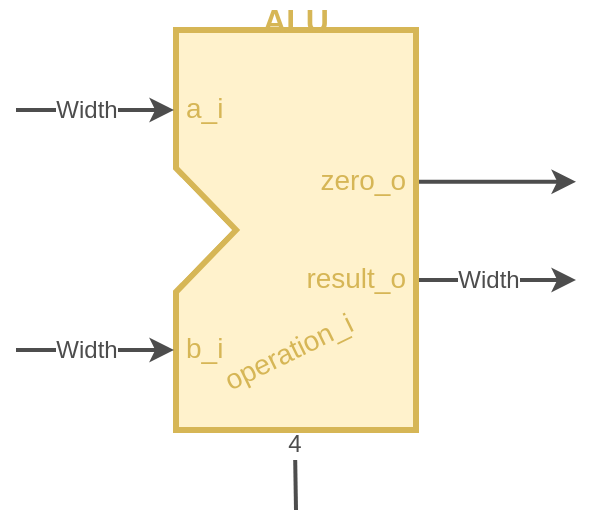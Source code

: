 <mxfile scale="10" border="10">
    <diagram name="ALU" id="aFOPh2S8-dFOvkW9cpVA">
        <mxGraphModel dx="303" dy="130" grid="1" gridSize="10" guides="1" tooltips="1" connect="1" arrows="1" fold="1" page="1" pageScale="1" pageWidth="850" pageHeight="1100" background="#ffffff" math="1" shadow="0">
            <root>
                <mxCell id="i1fEUXFvdmfIEncg15va-0"/>
                <mxCell id="i1fEUXFvdmfIEncg15va-1" parent="i1fEUXFvdmfIEncg15va-0"/>
                <mxCell id="Tr6_dpRccSTPBwvGkMaP-0" value="" style="endArrow=classic;html=1;entryX=0;entryY=0;entryDx=0;entryDy=140;entryPerimeter=0;strokeWidth=2;strokeColor=#4D4D4D;fontFamily=Helvetica;fontSize=10;" edge="1" parent="i1fEUXFvdmfIEncg15va-1">
                    <mxGeometry width="50" height="50" relative="1" as="geometry">
                        <mxPoint x="441" y="485" as="sourcePoint"/>
                        <mxPoint x="520.0" y="485" as="targetPoint"/>
                    </mxGeometry>
                </mxCell>
                <mxCell id="Tr6_dpRccSTPBwvGkMaP-1" value="Width" style="edgeLabel;html=1;align=center;verticalAlign=middle;resizable=0;points=[];fontSize=12;fontFamily=Helvetica;fontColor=#4D4D4D;" vertex="1" connectable="0" parent="Tr6_dpRccSTPBwvGkMaP-0">
                    <mxGeometry x="0.207" y="1" relative="1" as="geometry">
                        <mxPoint x="-13" y="1" as="offset"/>
                    </mxGeometry>
                </mxCell>
                <mxCell id="z_VoJfxBeO3gIQcQndAj-2" value="" style="endArrow=classic;html=1;fontSize=12;entryX=0;entryY=0.5;entryDx=0;entryDy=0;strokeWidth=2;fontFamily=Helvetica;strokeColor=#4D4D4D;" edge="1" parent="i1fEUXFvdmfIEncg15va-1">
                    <mxGeometry width="50" height="50" relative="1" as="geometry">
                        <mxPoint x="440" y="435.84" as="sourcePoint"/>
                        <mxPoint x="520" y="435.84" as="targetPoint"/>
                    </mxGeometry>
                </mxCell>
                <mxCell id="z_VoJfxBeO3gIQcQndAj-5" value="" style="endArrow=classic;html=1;fontSize=12;strokeWidth=2;fontFamily=Helvetica;strokeColor=#4D4D4D;entryX=0.491;entryY=0.861;entryDx=0;entryDy=0;entryPerimeter=0;" edge="1" parent="i1fEUXFvdmfIEncg15va-1" target="PkVsTJOLeQopwFie7Csi-0">
                    <mxGeometry width="50" height="50" relative="1" as="geometry">
                        <mxPoint x="380" y="600" as="sourcePoint"/>
                        <mxPoint x="460" y="560" as="targetPoint"/>
                    </mxGeometry>
                </mxCell>
                <mxCell id="Tr6_dpRccSTPBwvGkMaP-5" value="&lt;font style=&quot;font-size: 12px;&quot;&gt;4&lt;/font&gt;" style="edgeLabel;html=1;align=center;verticalAlign=middle;resizable=0;points=[];fontSize=12;fontFamily=Helvetica;fontColor=#4D4D4D;" vertex="1" connectable="0" parent="z_VoJfxBeO3gIQcQndAj-5">
                    <mxGeometry x="-0.102" y="1" relative="1" as="geometry">
                        <mxPoint y="-3" as="offset"/>
                    </mxGeometry>
                </mxCell>
                <mxCell id="PkVsTJOLeQopwFie7Csi-0" value="" style="externalPins=0;recursiveResize=0;shadow=0;dashed=0;align=center;html=1;strokeWidth=3;shape=mxgraph.rtl.abstract.entity;container=1;collapsible=0;kind=mux;drawPins=0;left=4;right=1;bottom=0;top=0;labelBackgroundColor=none;strokeColor=#d6b656;fontSize=12;fillColor=#fff2cc;" vertex="1" parent="i1fEUXFvdmfIEncg15va-1">
                    <mxGeometry x="320" y="360" width="120" height="200" as="geometry"/>
                </mxCell>
                <mxCell id="PkVsTJOLeQopwFie7Csi-3" value="zero_o" style="text;html=1;strokeColor=none;fillColor=none;align=right;verticalAlign=middle;whiteSpace=wrap;rounded=0;fontSize=14;fontColor=#D6B656;" vertex="1" parent="PkVsTJOLeQopwFie7Csi-0">
                    <mxGeometry x="57" y="65" width="60" height="20" as="geometry"/>
                </mxCell>
                <mxCell id="PkVsTJOLeQopwFie7Csi-4" value="b_i" style="text;html=1;strokeColor=none;fillColor=none;align=left;verticalAlign=middle;whiteSpace=wrap;rounded=0;fontSize=14;fontColor=#D6B656;" vertex="1" parent="PkVsTJOLeQopwFie7Csi-0">
                    <mxGeometry x="3" y="144" width="20" height="30" as="geometry"/>
                </mxCell>
                <mxCell id="PkVsTJOLeQopwFie7Csi-5" value="a_i" style="text;html=1;strokeColor=none;fillColor=none;align=left;verticalAlign=middle;whiteSpace=wrap;rounded=0;fontSize=14;fontColor=#D6B656;" vertex="1" parent="PkVsTJOLeQopwFie7Csi-0">
                    <mxGeometry x="3" y="24" width="20" height="30" as="geometry"/>
                </mxCell>
                <mxCell id="z_VoJfxBeO3gIQcQndAj-4" value="result_o" style="text;html=1;strokeColor=none;fillColor=none;align=right;verticalAlign=middle;whiteSpace=wrap;rounded=0;fontSize=14;fontColor=#D6B656;" vertex="1" parent="PkVsTJOLeQopwFie7Csi-0">
                    <mxGeometry x="57" y="114" width="60" height="20" as="geometry"/>
                </mxCell>
                <mxCell id="z_VoJfxBeO3gIQcQndAj-6" value="operation_i" style="text;html=1;strokeColor=none;fillColor=none;align=left;verticalAlign=middle;whiteSpace=wrap;rounded=0;fontSize=14;fontColor=#D6B656;rotation=334;" vertex="1" parent="PkVsTJOLeQopwFie7Csi-0">
                    <mxGeometry x="22" y="157" width="20" height="30" as="geometry"/>
                </mxCell>
                <mxCell id="z_VoJfxBeO3gIQcQndAj-9" value="" style="group" vertex="1" connectable="0" parent="PkVsTJOLeQopwFie7Csi-0">
                    <mxGeometry x="-6" y="65" width="36" height="70" as="geometry"/>
                </mxCell>
                <mxCell id="PkVsTJOLeQopwFie7Csi-1" value="" style="triangle;whiteSpace=wrap;html=1;labelBackgroundColor=none;strokeWidth=3;fontSize=12;fillColor=default;strokeColor=#d6b656;" vertex="1" parent="z_VoJfxBeO3gIQcQndAj-9">
                    <mxGeometry x="6.909" y="5" width="29.091" height="60" as="geometry"/>
                </mxCell>
                <mxCell id="PkVsTJOLeQopwFie7Csi-2" value="" style="triangle;whiteSpace=wrap;html=1;labelBackgroundColor=none;strokeColor=none;strokeWidth=3;fontSize=12;fillColor=default;" vertex="1" parent="z_VoJfxBeO3gIQcQndAj-9">
                    <mxGeometry width="33.94" height="70" as="geometry"/>
                </mxCell>
                <mxCell id="z_VoJfxBeO3gIQcQndAj-10" value="" style="endArrow=classic;html=1;entryX=0;entryY=0;entryDx=0;entryDy=140;entryPerimeter=0;strokeWidth=2;strokeColor=#4D4D4D;fontFamily=Helvetica;fontSize=10;" edge="1" parent="i1fEUXFvdmfIEncg15va-1">
                    <mxGeometry width="50" height="50" relative="1" as="geometry">
                        <mxPoint x="240" y="400" as="sourcePoint"/>
                        <mxPoint x="319" y="400" as="targetPoint"/>
                    </mxGeometry>
                </mxCell>
                <mxCell id="z_VoJfxBeO3gIQcQndAj-11" value="Width" style="edgeLabel;html=1;align=center;verticalAlign=middle;resizable=0;points=[];fontSize=12;fontFamily=Helvetica;fontColor=#4D4D4D;" vertex="1" connectable="0" parent="z_VoJfxBeO3gIQcQndAj-10">
                    <mxGeometry x="0.207" y="1" relative="1" as="geometry">
                        <mxPoint x="-13" y="1" as="offset"/>
                    </mxGeometry>
                </mxCell>
                <mxCell id="z_VoJfxBeO3gIQcQndAj-12" value="" style="endArrow=classic;html=1;entryX=0;entryY=0;entryDx=0;entryDy=140;entryPerimeter=0;strokeWidth=2;strokeColor=#4D4D4D;fontFamily=Helvetica;fontSize=10;" edge="1" parent="i1fEUXFvdmfIEncg15va-1">
                    <mxGeometry width="50" height="50" relative="1" as="geometry">
                        <mxPoint x="240" y="520" as="sourcePoint"/>
                        <mxPoint x="319" y="520" as="targetPoint"/>
                    </mxGeometry>
                </mxCell>
                <mxCell id="z_VoJfxBeO3gIQcQndAj-13" value="Width" style="edgeLabel;html=1;align=center;verticalAlign=middle;resizable=0;points=[];fontSize=12;fontFamily=Helvetica;fontColor=#4D4D4D;" vertex="1" connectable="0" parent="z_VoJfxBeO3gIQcQndAj-12">
                    <mxGeometry x="0.207" y="1" relative="1" as="geometry">
                        <mxPoint x="-13" y="1" as="offset"/>
                    </mxGeometry>
                </mxCell>
                <mxCell id="Tr6_dpRccSTPBwvGkMaP-2" value="&lt;font&gt;ALU&lt;/font&gt;" style="text;html=1;strokeColor=none;fillColor=none;align=center;verticalAlign=middle;whiteSpace=wrap;rounded=0;fontStyle=1;fontSize=16;fontColor=#D6B656;fontFamily=Helvetica;" vertex="1" parent="i1fEUXFvdmfIEncg15va-1">
                    <mxGeometry x="350" y="350" width="60" height="10" as="geometry"/>
                </mxCell>
            </root>
        </mxGraphModel>
    </diagram>
    <diagram name="Datapath" id="ZPopBVOzQqgfZFZFJCgo">
        <mxGraphModel dx="1350" dy="837" grid="1" gridSize="10" guides="1" tooltips="1" connect="1" arrows="1" fold="1" page="1" pageScale="1" pageWidth="850" pageHeight="1100" background="#ffffff" math="0" shadow="0">
            <root>
                <mxCell id="6tjD7OycLXDcRpEDW1J1-0"/>
                <mxCell id="6tjD7OycLXDcRpEDW1J1-1" parent="6tjD7OycLXDcRpEDW1J1-0"/>
                <mxCell id="k3nXzz9tMMY7GaFXd-JJ-0" value="" style="group;rounded=0;" parent="6tjD7OycLXDcRpEDW1J1-1" vertex="1" connectable="0">
                    <mxGeometry x="450" y="760" width="360" height="300" as="geometry"/>
                </mxCell>
                <mxCell id="k3nXzz9tMMY7GaFXd-JJ-1" value="" style="externalPins=0;recursiveResize=0;shadow=0;dashed=0;align=center;html=1;strokeWidth=3;shape=mxgraph.rtl.abstract.entity;container=1;collapsible=0;kind=sequential;drawPins=0;left=3;right=2;bottom=0;top=0;labelBackgroundColor=none;fillColor=#dae8fc;strokeColor=#6c8ebf;gradientColor=none;" parent="k3nXzz9tMMY7GaFXd-JJ-0" vertex="1">
                    <mxGeometry x="70" y="20" width="200" height="280" as="geometry"/>
                </mxCell>
                <mxCell id="k3nXzz9tMMY7GaFXd-JJ-2" value="instr_addr_i" style="text;html=1;strokeColor=none;fillColor=none;align=left;verticalAlign=middle;whiteSpace=wrap;rounded=0;fontSize=14;fontColor=#6C8EBF;" parent="k3nXzz9tMMY7GaFXd-JJ-1" vertex="1">
                    <mxGeometry x="2" y="15" width="60" height="30" as="geometry"/>
                </mxCell>
                <mxCell id="k3nXzz9tMMY7GaFXd-JJ-3" value="instr_rdata_o" style="text;html=1;strokeColor=none;fillColor=none;align=right;verticalAlign=middle;whiteSpace=wrap;rounded=0;fontSize=14;fontColor=#6C8EBF;" parent="k3nXzz9tMMY7GaFXd-JJ-1" vertex="1">
                    <mxGeometry x="137" y="125" width="60" height="30" as="geometry"/>
                </mxCell>
                <mxCell id="k3nXzz9tMMY7GaFXd-JJ-6" value="" style="endArrow=classic;html=1;entryX=0;entryY=0;entryDx=0;entryDy=140;entryPerimeter=0;strokeWidth=2;exitX=1.008;exitY=0.5;exitDx=0;exitDy=0;exitPerimeter=0;strokeColor=#4D4D4D;" parent="k3nXzz9tMMY7GaFXd-JJ-0" source="k3nXzz9tMMY7GaFXd-JJ-1" edge="1">
                    <mxGeometry width="50" height="50" relative="1" as="geometry">
                        <mxPoint x="280" y="160" as="sourcePoint"/>
                        <mxPoint x="360" y="159.66" as="targetPoint"/>
                    </mxGeometry>
                </mxCell>
                <mxCell id="k3nXzz9tMMY7GaFXd-JJ-7" value="Width" style="edgeLabel;html=1;align=center;verticalAlign=middle;resizable=0;points=[];fontSize=12;fontColor=#4D4D4D;" parent="k3nXzz9tMMY7GaFXd-JJ-6" vertex="1" connectable="0">
                    <mxGeometry x="0.207" y="1" relative="1" as="geometry">
                        <mxPoint x="-13" y="1" as="offset"/>
                    </mxGeometry>
                </mxCell>
                <mxCell id="k3nXzz9tMMY7GaFXd-JJ-8" value="InstructionMemory" style="text;html=1;strokeColor=none;fillColor=none;align=center;verticalAlign=middle;whiteSpace=wrap;rounded=0;fontStyle=1;fontSize=16;fontColor=#6C8EBF;" parent="k3nXzz9tMMY7GaFXd-JJ-0" vertex="1">
                    <mxGeometry x="140" width="60" height="10" as="geometry"/>
                </mxCell>
                <mxCell id="JfcWHiEOGZJSY2fJ6gQu-0" value="" style="group" parent="6tjD7OycLXDcRpEDW1J1-1" vertex="1" connectable="0">
                    <mxGeometry x="290" y="760" width="180" height="180" as="geometry"/>
                </mxCell>
                <mxCell id="JfcWHiEOGZJSY2fJ6gQu-1" value="" style="rounded=0;whiteSpace=wrap;html=1;labelBackgroundColor=none;strokeColor=#b85450;strokeWidth=3;fontSize=12;fillColor=#f8cecc;" parent="JfcWHiEOGZJSY2fJ6gQu-0" vertex="1">
                    <mxGeometry x="51.429" y="16.364" width="77.143" height="163.636" as="geometry"/>
                </mxCell>
                <mxCell id="JfcWHiEOGZJSY2fJ6gQu-2" value="" style="triangle;whiteSpace=wrap;html=1;labelBackgroundColor=none;strokeColor=#b85450;strokeWidth=3;fontSize=12;fillColor=#f8cecc;rotation=0;" parent="JfcWHiEOGZJSY2fJ6gQu-0" vertex="1">
                    <mxGeometry x="51.429" y="139.091" width="12.857" height="32.727" as="geometry"/>
                </mxCell>
                <mxCell id="JfcWHiEOGZJSY2fJ6gQu-3" value="" style="endArrow=classic;html=1;fontSize=12;entryX=0;entryY=0.5;entryDx=0;entryDy=0;strokeWidth=2;strokeColor=#4D4D4D;" parent="JfcWHiEOGZJSY2fJ6gQu-0" target="JfcWHiEOGZJSY2fJ6gQu-2" edge="1">
                    <mxGeometry width="50" height="50" relative="1" as="geometry">
                        <mxPoint y="155.455" as="sourcePoint"/>
                        <mxPoint x="45" y="155.455" as="targetPoint"/>
                    </mxGeometry>
                </mxCell>
                <mxCell id="JfcWHiEOGZJSY2fJ6gQu-4" value="PC" style="text;html=1;strokeColor=none;fillColor=none;align=center;verticalAlign=middle;whiteSpace=wrap;rounded=0;fontStyle=1;fontSize=16;fontColor=#B85450;" parent="JfcWHiEOGZJSY2fJ6gQu-0" vertex="1">
                    <mxGeometry x="70.714" width="38.571" height="8.182" as="geometry"/>
                </mxCell>
                <mxCell id="JfcWHiEOGZJSY2fJ6gQu-5" value="clk_i" style="text;html=1;strokeColor=none;fillColor=none;align=left;verticalAlign=middle;whiteSpace=wrap;rounded=0;fontSize=14;fontColor=#B85450;" parent="JfcWHiEOGZJSY2fJ6gQu-0" vertex="1">
                    <mxGeometry x="67.5" y="143.182" width="38.571" height="24.545" as="geometry"/>
                </mxCell>
                <mxCell id="JfcWHiEOGZJSY2fJ6gQu-10" value="pc_o" style="text;html=1;strokeColor=none;fillColor=none;align=right;verticalAlign=middle;whiteSpace=wrap;rounded=0;fontSize=14;fontColor=#B85450;" parent="JfcWHiEOGZJSY2fJ6gQu-0" vertex="1">
                    <mxGeometry x="88.071" y="36" width="38.571" height="24.545" as="geometry"/>
                </mxCell>
                <mxCell id="JfcWHiEOGZJSY2fJ6gQu-11" value="pc_i" style="text;html=1;strokeColor=none;fillColor=none;align=left;verticalAlign=middle;whiteSpace=wrap;rounded=0;fontSize=14;fontColor=#B85450;" parent="JfcWHiEOGZJSY2fJ6gQu-0" vertex="1">
                    <mxGeometry x="54" y="36" width="38.571" height="24.545" as="geometry"/>
                </mxCell>
                <mxCell id="2nQJoyNa_5lHtcPEUpa--0" value="" style="group" parent="6tjD7OycLXDcRpEDW1J1-1" vertex="1" connectable="0">
                    <mxGeometry x="680" y="580" width="240" height="140" as="geometry"/>
                </mxCell>
                <mxCell id="6tjD7OycLXDcRpEDW1J1-2" value="" style="endArrow=classic;html=1;entryX=0;entryY=0;entryDx=0;entryDy=140;entryPerimeter=0;strokeWidth=2;edgeStyle=orthogonalEdgeStyle;exitX=0.699;exitY=1.471;exitDx=0;exitDy=0;exitPerimeter=0;strokeColor=#4D4D4D;" parent="2nQJoyNa_5lHtcPEUpa--0" source="k3nXzz9tMMY7GaFXd-JJ-4" edge="1">
                    <mxGeometry width="50" height="50" relative="1" as="geometry">
                        <mxPoint x="-190" y="40" as="sourcePoint"/>
                        <mxPoint x="80" y="40" as="targetPoint"/>
                        <Array as="points">
                            <mxPoint x="-191" y="40"/>
                        </Array>
                    </mxGeometry>
                </mxCell>
                <mxCell id="6tjD7OycLXDcRpEDW1J1-4" value="" style="endArrow=classic;html=1;entryX=0;entryY=0;entryDx=0;entryDy=140;entryPerimeter=0;strokeWidth=2;strokeColor=#4D4D4D;" parent="2nQJoyNa_5lHtcPEUpa--0" edge="1">
                    <mxGeometry width="50" height="50" relative="1" as="geometry">
                        <mxPoint y="120" as="sourcePoint"/>
                        <mxPoint x="80" y="120" as="targetPoint"/>
                    </mxGeometry>
                </mxCell>
                <mxCell id="6tjD7OycLXDcRpEDW1J1-5" value="Width" style="edgeLabel;html=1;align=center;verticalAlign=middle;resizable=0;points=[];fontSize=12;fontColor=#4D4D4D;" parent="6tjD7OycLXDcRpEDW1J1-4" vertex="1" connectable="0">
                    <mxGeometry x="0.207" y="1" relative="1" as="geometry">
                        <mxPoint x="-13" y="1" as="offset"/>
                    </mxGeometry>
                </mxCell>
                <mxCell id="6tjD7OycLXDcRpEDW1J1-6" value="" style="endArrow=classic;html=1;strokeWidth=2;edgeStyle=orthogonalEdgeStyle;strokeColor=#4D4D4D;" parent="2nQJoyNa_5lHtcPEUpa--0" edge="1">
                    <mxGeometry width="50" height="50" relative="1" as="geometry">
                        <mxPoint x="160" y="79.76" as="sourcePoint"/>
                        <mxPoint x="-340" y="230" as="targetPoint"/>
                        <Array as="points">
                            <mxPoint x="220" y="80"/>
                            <mxPoint x="220" y="-40"/>
                            <mxPoint x="-380" y="-40"/>
                            <mxPoint x="-380" y="230"/>
                        </Array>
                    </mxGeometry>
                </mxCell>
                <mxCell id="6tjD7OycLXDcRpEDW1J1-7" value="Width" style="edgeLabel;html=1;align=center;verticalAlign=middle;resizable=0;points=[];fontSize=12;fontColor=#4D4D4D;" parent="6tjD7OycLXDcRpEDW1J1-6" vertex="1" connectable="0">
                    <mxGeometry x="0.207" y="1" relative="1" as="geometry">
                        <mxPoint x="443" y="119" as="offset"/>
                    </mxGeometry>
                </mxCell>
                <mxCell id="6tjD7OycLXDcRpEDW1J1-8" value="Adder" style="text;html=1;strokeColor=none;fillColor=none;align=center;verticalAlign=middle;whiteSpace=wrap;rounded=0;fontStyle=1;fontSize=16;fontColor=#D6B656;" parent="2nQJoyNa_5lHtcPEUpa--0" vertex="1">
                    <mxGeometry x="90" width="60" height="10" as="geometry"/>
                </mxCell>
                <mxCell id="6tjD7OycLXDcRpEDW1J1-9" value="" style="externalPins=0;recursiveResize=0;shadow=0;dashed=0;align=center;html=1;strokeWidth=3;shape=mxgraph.rtl.abstract.entity;container=1;collapsible=0;kind=mux;drawPins=0;left=4;right=1;bottom=0;top=0;labelBackgroundColor=none;strokeColor=#d6b656;fontSize=12;fillColor=#fff2cc;" parent="2nQJoyNa_5lHtcPEUpa--0" vertex="1">
                    <mxGeometry x="80" y="20" width="80" height="120" as="geometry"/>
                </mxCell>
                <mxCell id="6tjD7OycLXDcRpEDW1J1-10" value="" style="triangle;whiteSpace=wrap;html=1;labelBackgroundColor=none;strokeWidth=3;fontSize=12;fillColor=default;strokeColor=#d6b656;" parent="6tjD7OycLXDcRpEDW1J1-9" vertex="1">
                    <mxGeometry y="40" width="20" height="40" as="geometry"/>
                </mxCell>
                <mxCell id="6tjD7OycLXDcRpEDW1J1-11" value="" style="triangle;whiteSpace=wrap;html=1;labelBackgroundColor=none;strokeColor=none;strokeWidth=3;fontSize=12;fillColor=default;" parent="6tjD7OycLXDcRpEDW1J1-9" vertex="1">
                    <mxGeometry x="-2" y="40" width="20" height="40" as="geometry"/>
                </mxCell>
                <mxCell id="6tjD7OycLXDcRpEDW1J1-12" value="sum_o" style="text;html=1;strokeColor=none;fillColor=none;align=right;verticalAlign=middle;whiteSpace=wrap;rounded=0;fontSize=14;fontColor=#D6B656;" parent="6tjD7OycLXDcRpEDW1J1-9" vertex="1">
                    <mxGeometry x="17" y="50" width="60" height="20" as="geometry"/>
                </mxCell>
                <mxCell id="6tjD7OycLXDcRpEDW1J1-13" value="b_i" style="text;html=1;strokeColor=none;fillColor=none;align=left;verticalAlign=middle;whiteSpace=wrap;rounded=0;fontSize=14;fontColor=#D6B656;" parent="6tjD7OycLXDcRpEDW1J1-9" vertex="1">
                    <mxGeometry x="3" y="80" width="20" height="30" as="geometry"/>
                </mxCell>
                <mxCell id="6tjD7OycLXDcRpEDW1J1-14" value="a_i" style="text;html=1;strokeColor=none;fillColor=none;align=left;verticalAlign=middle;whiteSpace=wrap;rounded=0;fontSize=14;fontColor=#D6B656;" parent="6tjD7OycLXDcRpEDW1J1-9" vertex="1">
                    <mxGeometry x="3" y="10" width="20" height="30" as="geometry"/>
                </mxCell>
                <mxCell id="k3nXzz9tMMY7GaFXd-JJ-4" value="" style="endArrow=classic;html=1;entryX=-0.009;entryY=0.109;entryDx=0;entryDy=0;entryPerimeter=0;strokeWidth=2;exitX=1.019;exitY=0.206;exitDx=0;exitDy=0;exitPerimeter=0;strokeColor=#4D4D4D;" parent="6tjD7OycLXDcRpEDW1J1-1" source="JfcWHiEOGZJSY2fJ6gQu-1" target="k3nXzz9tMMY7GaFXd-JJ-1" edge="1">
                    <mxGeometry width="50" height="50" relative="1" as="geometry">
                        <mxPoint x="440" y="810" as="sourcePoint"/>
                        <mxPoint x="510" y="890" as="targetPoint"/>
                    </mxGeometry>
                </mxCell>
                <mxCell id="k3nXzz9tMMY7GaFXd-JJ-5" value="Width" style="edgeLabel;html=1;align=center;verticalAlign=middle;resizable=0;points=[];fontSize=12;fontColor=#4D4D4D;" parent="k3nXzz9tMMY7GaFXd-JJ-4" vertex="1" connectable="0">
                    <mxGeometry x="-0.015" y="-1" relative="1" as="geometry">
                        <mxPoint x="-15" y="-1" as="offset"/>
                    </mxGeometry>
                </mxCell>
                <mxCell id="2nQJoyNa_5lHtcPEUpa--7" value="4" style="text;html=1;strokeColor=none;fillColor=none;align=right;verticalAlign=middle;whiteSpace=wrap;rounded=0;fontSize=16;fontColor=#4D4D4D;" parent="6tjD7OycLXDcRpEDW1J1-1" vertex="1">
                    <mxGeometry x="660" y="684" width="18" height="30" as="geometry"/>
                </mxCell>
            </root>
        </mxGraphModel>
    </diagram>
    <diagram name="Adder" id="mXUrs5_d4-SH3Jr1jeYx">
        <mxGraphModel dx="648" dy="402" grid="1" gridSize="10" guides="1" tooltips="1" connect="1" arrows="1" fold="1" page="1" pageScale="1" pageWidth="850" pageHeight="1100" background="#ffffff" math="0" shadow="0">
            <root>
                <mxCell id="3oKiksYJIIQb905EeJNC-0"/>
                <mxCell id="3oKiksYJIIQb905EeJNC-1" parent="3oKiksYJIIQb905EeJNC-0"/>
                <mxCell id="aibDm-8IkvJl_noyOkis-0" value="" style="group" parent="3oKiksYJIIQb905EeJNC-1" vertex="1" connectable="0">
                    <mxGeometry x="281" y="570" width="240" height="140" as="geometry"/>
                </mxCell>
                <mxCell id="udHQVjsyy-nn9Fd3aWMG-5" value="" style="endArrow=classic;html=1;entryX=0;entryY=0;entryDx=0;entryDy=140;entryPerimeter=0;strokeWidth=2;fontColor=#4D4D4D;strokeColor=#4D4D4D;" parent="aibDm-8IkvJl_noyOkis-0" edge="1">
                    <mxGeometry width="50" height="50" relative="1" as="geometry">
                        <mxPoint x="-1" y="40" as="sourcePoint"/>
                        <mxPoint x="79" y="40" as="targetPoint"/>
                    </mxGeometry>
                </mxCell>
                <mxCell id="udHQVjsyy-nn9Fd3aWMG-6" value="Width" style="edgeLabel;html=1;align=center;verticalAlign=middle;resizable=0;points=[];fontSize=12;fontColor=#4D4D4D;" parent="udHQVjsyy-nn9Fd3aWMG-5" vertex="1" connectable="0">
                    <mxGeometry x="0.207" y="1" relative="1" as="geometry">
                        <mxPoint x="-13" y="1" as="offset"/>
                    </mxGeometry>
                </mxCell>
                <mxCell id="SCuiUIL_J7XOT7FzLpMF-0" value="" style="endArrow=classic;html=1;entryX=0;entryY=0;entryDx=0;entryDy=140;entryPerimeter=0;strokeWidth=2;fontColor=#4D4D4D;strokeColor=#4D4D4D;" parent="aibDm-8IkvJl_noyOkis-0" edge="1">
                    <mxGeometry width="50" height="50" relative="1" as="geometry">
                        <mxPoint x="-1" y="120" as="sourcePoint"/>
                        <mxPoint x="79" y="120" as="targetPoint"/>
                    </mxGeometry>
                </mxCell>
                <mxCell id="SCuiUIL_J7XOT7FzLpMF-1" value="Width" style="edgeLabel;html=1;align=center;verticalAlign=middle;resizable=0;points=[];fontSize=12;fontColor=#4D4D4D;" parent="SCuiUIL_J7XOT7FzLpMF-0" vertex="1" connectable="0">
                    <mxGeometry x="0.207" y="1" relative="1" as="geometry">
                        <mxPoint x="-13" y="1" as="offset"/>
                    </mxGeometry>
                </mxCell>
                <mxCell id="SCuiUIL_J7XOT7FzLpMF-2" value="" style="endArrow=classic;html=1;entryX=0;entryY=0;entryDx=0;entryDy=140;entryPerimeter=0;strokeWidth=2;fontColor=#4D4D4D;strokeColor=#4D4D4D;" parent="aibDm-8IkvJl_noyOkis-0" edge="1">
                    <mxGeometry width="50" height="50" relative="1" as="geometry">
                        <mxPoint x="160" y="79.76" as="sourcePoint"/>
                        <mxPoint x="240" y="79.76" as="targetPoint"/>
                    </mxGeometry>
                </mxCell>
                <mxCell id="SCuiUIL_J7XOT7FzLpMF-3" value="Width" style="edgeLabel;html=1;align=center;verticalAlign=middle;resizable=0;points=[];fontSize=12;fontColor=#4D4D4D;" parent="SCuiUIL_J7XOT7FzLpMF-2" vertex="1" connectable="0">
                    <mxGeometry x="0.207" y="1" relative="1" as="geometry">
                        <mxPoint x="-13" y="1" as="offset"/>
                    </mxGeometry>
                </mxCell>
                <mxCell id="SCuiUIL_J7XOT7FzLpMF-4" value="&lt;font color=&quot;#d6b656&quot;&gt;Adder&lt;/font&gt;" style="text;html=1;strokeColor=none;fillColor=none;align=center;verticalAlign=middle;whiteSpace=wrap;rounded=0;fontStyle=1;fontSize=16;fontColor=#000006;" parent="aibDm-8IkvJl_noyOkis-0" vertex="1">
                    <mxGeometry x="90" width="60" height="10" as="geometry"/>
                </mxCell>
                <mxCell id="EBGQu0IbsDXy7hGGN1wm-0" value="" style="externalPins=0;recursiveResize=0;shadow=0;dashed=0;align=center;html=1;strokeWidth=3;shape=mxgraph.rtl.abstract.entity;container=1;collapsible=0;kind=mux;drawPins=0;left=4;right=1;bottom=0;top=0;labelBackgroundColor=none;strokeColor=#d6b656;fontSize=12;fillColor=#fff2cc;" parent="aibDm-8IkvJl_noyOkis-0" vertex="1">
                    <mxGeometry x="80" y="20" width="80" height="120" as="geometry"/>
                </mxCell>
                <mxCell id="EBGQu0IbsDXy7hGGN1wm-1" value="" style="triangle;whiteSpace=wrap;html=1;labelBackgroundColor=none;strokeWidth=3;fontSize=12;fillColor=default;strokeColor=#d6b656;" parent="EBGQu0IbsDXy7hGGN1wm-0" vertex="1">
                    <mxGeometry y="40" width="20" height="40" as="geometry"/>
                </mxCell>
                <mxCell id="EBGQu0IbsDXy7hGGN1wm-3" value="" style="triangle;whiteSpace=wrap;html=1;labelBackgroundColor=none;strokeColor=none;strokeWidth=3;fontSize=12;fillColor=default;" parent="EBGQu0IbsDXy7hGGN1wm-0" vertex="1">
                    <mxGeometry x="-2" y="40" width="20" height="40" as="geometry"/>
                </mxCell>
                <mxCell id="SCuiUIL_J7XOT7FzLpMF-8" value="sum_o" style="text;html=1;strokeColor=none;fillColor=none;align=right;verticalAlign=middle;whiteSpace=wrap;rounded=0;fontSize=14;fontColor=#D6B656;" parent="EBGQu0IbsDXy7hGGN1wm-0" vertex="1">
                    <mxGeometry x="17" y="50" width="60" height="20" as="geometry"/>
                </mxCell>
                <mxCell id="SCuiUIL_J7XOT7FzLpMF-7" value="b_i" style="text;html=1;strokeColor=none;fillColor=none;align=left;verticalAlign=middle;whiteSpace=wrap;rounded=0;fontSize=14;fontColor=#D6B656;" parent="EBGQu0IbsDXy7hGGN1wm-0" vertex="1">
                    <mxGeometry x="3" y="80" width="20" height="30" as="geometry"/>
                </mxCell>
                <mxCell id="SCuiUIL_J7XOT7FzLpMF-5" value="a_i" style="text;html=1;strokeColor=none;fillColor=none;align=left;verticalAlign=middle;whiteSpace=wrap;rounded=0;fontSize=14;fontColor=#D6B656;" parent="EBGQu0IbsDXy7hGGN1wm-0" vertex="1">
                    <mxGeometry x="3" y="10" width="20" height="30" as="geometry"/>
                </mxCell>
            </root>
        </mxGraphModel>
    </diagram>
    <diagram name="RegisterFile" id="PVy_JmmmhvMkoXKuP7yN">
        <mxGraphModel dx="771" dy="478" grid="1" gridSize="10" guides="1" tooltips="1" connect="1" arrows="1" fold="1" page="1" pageScale="1" pageWidth="850" pageHeight="1100" background="#ffffff" math="1" shadow="0">
            <root>
                <mxCell id="m1j4Lf4lPjU2jbC6JmsX-0"/>
                <mxCell id="m1j4Lf4lPjU2jbC6JmsX-1" parent="m1j4Lf4lPjU2jbC6JmsX-0"/>
                <mxCell id="1dqic_jp03RMASQwZRYF-1" value="" style="endArrow=classic;html=1;strokeWidth=2;strokeColor=#4D4D4D;" parent="m1j4Lf4lPjU2jbC6JmsX-1" edge="1">
                    <mxGeometry width="50" height="50" relative="1" as="geometry">
                        <mxPoint x="200" y="360" as="sourcePoint"/>
                        <mxPoint x="319" y="360" as="targetPoint"/>
                    </mxGeometry>
                </mxCell>
                <mxCell id="1dqic_jp03RMASQwZRYF-2" value="$$\log_2{Width}$$" style="edgeLabel;html=1;align=center;verticalAlign=middle;resizable=0;points=[];fontSize=10;fontColor=#4D4D4D;" parent="1dqic_jp03RMASQwZRYF-1" vertex="1" connectable="0">
                    <mxGeometry x="0.207" y="1" relative="1" as="geometry">
                        <mxPoint x="-13" y="1" as="offset"/>
                    </mxGeometry>
                </mxCell>
                <mxCell id="1dqic_jp03RMASQwZRYF-3" value="" style="endArrow=classic;html=1;entryX=0;entryY=0;entryDx=0;entryDy=140;entryPerimeter=0;strokeWidth=2;strokeColor=#4D4D4D;" parent="m1j4Lf4lPjU2jbC6JmsX-1" edge="1">
                    <mxGeometry width="50" height="50" relative="1" as="geometry">
                        <mxPoint x="200" y="400" as="sourcePoint"/>
                        <mxPoint x="319" y="400" as="targetPoint"/>
                        <Array as="points">
                            <mxPoint x="260" y="400"/>
                        </Array>
                    </mxGeometry>
                </mxCell>
                <mxCell id="1dqic_jp03RMASQwZRYF-4" value="$$\log_2{Width}$$" style="edgeLabel;html=1;align=center;verticalAlign=middle;resizable=0;points=[];fontSize=10;fontColor=#4D4D4D;fontFamily=Helvetica;" parent="1dqic_jp03RMASQwZRYF-3" vertex="1" connectable="0">
                    <mxGeometry x="0.207" y="1" relative="1" as="geometry">
                        <mxPoint x="-13" y="1" as="offset"/>
                    </mxGeometry>
                </mxCell>
                <mxCell id="1dqic_jp03RMASQwZRYF-5" value="" style="endArrow=classic;html=1;entryX=0;entryY=0;entryDx=0;entryDy=140;entryPerimeter=0;strokeWidth=2;strokeColor=#4D4D4D;" parent="m1j4Lf4lPjU2jbC6JmsX-1" edge="1">
                    <mxGeometry width="50" height="50" relative="1" as="geometry">
                        <mxPoint x="200" y="560" as="sourcePoint"/>
                        <mxPoint x="319" y="560" as="targetPoint"/>
                    </mxGeometry>
                </mxCell>
                <mxCell id="1dqic_jp03RMASQwZRYF-6" value="$$\log_2{Width}$$" style="edgeLabel;html=1;align=center;verticalAlign=middle;resizable=0;points=[];fontSize=10;fontColor=#4D4D4D;" parent="1dqic_jp03RMASQwZRYF-5" vertex="1" connectable="0">
                    <mxGeometry x="0.207" y="1" relative="1" as="geometry">
                        <mxPoint x="-13" y="1" as="offset"/>
                    </mxGeometry>
                </mxCell>
                <mxCell id="1dqic_jp03RMASQwZRYF-7" value="" style="endArrow=classic;html=1;entryX=0;entryY=0;entryDx=0;entryDy=140;entryPerimeter=0;strokeWidth=2;strokeColor=#4D4D4D;" parent="m1j4Lf4lPjU2jbC6JmsX-1" edge="1">
                    <mxGeometry width="50" height="50" relative="1" as="geometry">
                        <mxPoint x="200" y="520" as="sourcePoint"/>
                        <mxPoint x="319" y="520" as="targetPoint"/>
                    </mxGeometry>
                </mxCell>
                <mxCell id="1dqic_jp03RMASQwZRYF-8" value="$$\log_2{Width}$$" style="edgeLabel;html=1;align=center;verticalAlign=middle;resizable=0;points=[];fontSize=10;fontColor=#4D4D4D;" parent="1dqic_jp03RMASQwZRYF-7" vertex="1" connectable="0">
                    <mxGeometry x="0.207" y="1" relative="1" as="geometry">
                        <mxPoint x="-13" y="1" as="offset"/>
                    </mxGeometry>
                </mxCell>
                <mxCell id="1dqic_jp03RMASQwZRYF-9" value="" style="endArrow=classic;html=1;entryX=0;entryY=0;entryDx=0;entryDy=140;entryPerimeter=0;strokeWidth=2;strokeColor=#4D4D4D;" parent="m1j4Lf4lPjU2jbC6JmsX-1" edge="1">
                    <mxGeometry width="50" height="50" relative="1" as="geometry">
                        <mxPoint x="520" y="400" as="sourcePoint"/>
                        <mxPoint x="600" y="400" as="targetPoint"/>
                    </mxGeometry>
                </mxCell>
                <mxCell id="1dqic_jp03RMASQwZRYF-10" value="Width" style="edgeLabel;html=1;align=center;verticalAlign=middle;resizable=0;points=[];fontSize=12;fontColor=#4D4D4D;" parent="1dqic_jp03RMASQwZRYF-9" vertex="1" connectable="0">
                    <mxGeometry x="0.207" y="1" relative="1" as="geometry">
                        <mxPoint x="-13" y="1" as="offset"/>
                    </mxGeometry>
                </mxCell>
                <mxCell id="1dqic_jp03RMASQwZRYF-11" value="" style="endArrow=classic;html=1;entryX=0;entryY=0;entryDx=0;entryDy=140;entryPerimeter=0;strokeWidth=2;fontColor=#808080;strokeColor=#4D4D4D;" parent="m1j4Lf4lPjU2jbC6JmsX-1" edge="1">
                    <mxGeometry width="50" height="50" relative="1" as="geometry">
                        <mxPoint x="520" y="359.83" as="sourcePoint"/>
                        <mxPoint x="600" y="359.83" as="targetPoint"/>
                    </mxGeometry>
                </mxCell>
                <mxCell id="1dqic_jp03RMASQwZRYF-12" value="Width" style="edgeLabel;html=1;align=center;verticalAlign=middle;resizable=0;points=[];fontSize=12;fontColor=#4D4D4D;" parent="1dqic_jp03RMASQwZRYF-11" vertex="1" connectable="0">
                    <mxGeometry x="0.207" y="1" relative="1" as="geometry">
                        <mxPoint x="-13" y="1" as="offset"/>
                    </mxGeometry>
                </mxCell>
                <mxCell id="1dqic_jp03RMASQwZRYF-13" value="" style="endArrow=classic;html=1;fontSize=12;strokeWidth=2;entryX=0.499;entryY=1.008;entryDx=0;entryDy=0;entryPerimeter=0;strokeColor=#4D4D4D;" parent="m1j4Lf4lPjU2jbC6JmsX-1" target="ik5suGJdGW-Z6F9Z9stm-3" edge="1">
                    <mxGeometry width="50" height="50" relative="1" as="geometry">
                        <mxPoint x="420" y="680" as="sourcePoint"/>
                        <mxPoint x="380" y="530" as="targetPoint"/>
                    </mxGeometry>
                </mxCell>
                <mxCell id="ik5suGJdGW-Z6F9Z9stm-3" value="" style="rounded=0;whiteSpace=wrap;html=1;strokeWidth=3;fillColor=#f8cecc;strokeColor=#b85450;" parent="m1j4Lf4lPjU2jbC6JmsX-1" vertex="1">
                    <mxGeometry x="320" y="320" width="200" height="280" as="geometry"/>
                </mxCell>
                <mxCell id="1dqic_jp03RMASQwZRYF-0" value="RegisterFile" style="text;html=1;strokeColor=none;fillColor=none;align=center;verticalAlign=middle;whiteSpace=wrap;rounded=0;fontStyle=1;fontSize=16;fontColor=#B85450;" parent="m1j4Lf4lPjU2jbC6JmsX-1" vertex="1">
                    <mxGeometry x="390" y="300" width="60" height="10" as="geometry"/>
                </mxCell>
                <mxCell id="1dqic_jp03RMASQwZRYF-14" value="rdata_a_o" style="text;html=1;strokeColor=none;fillColor=none;align=right;verticalAlign=middle;whiteSpace=wrap;rounded=0;fontSize=14;strokeWidth=3;fontColor=#B85450;" parent="m1j4Lf4lPjU2jbC6JmsX-1" vertex="1">
                    <mxGeometry x="457" y="350" width="60" height="20" as="geometry"/>
                </mxCell>
                <mxCell id="1dqic_jp03RMASQwZRYF-15" value="rdata_a_o" style="text;html=1;strokeColor=none;fillColor=none;align=right;verticalAlign=middle;whiteSpace=wrap;rounded=0;fontSize=14;strokeWidth=3;fontColor=#B85450;" parent="m1j4Lf4lPjU2jbC6JmsX-1" vertex="1">
                    <mxGeometry x="457" y="390" width="60" height="20" as="geometry"/>
                </mxCell>
                <mxCell id="1dqic_jp03RMASQwZRYF-16" value="raddr_b_i" style="text;html=1;strokeColor=none;fillColor=none;align=left;verticalAlign=middle;whiteSpace=wrap;rounded=0;fontSize=14;strokeWidth=3;fontColor=#B85450;" parent="m1j4Lf4lPjU2jbC6JmsX-1" vertex="1">
                    <mxGeometry x="323" y="390" width="60" height="20" as="geometry"/>
                </mxCell>
                <mxCell id="1dqic_jp03RMASQwZRYF-17" value="raddr_a_i" style="text;html=1;strokeColor=none;fillColor=none;align=left;verticalAlign=middle;whiteSpace=wrap;rounded=0;fontSize=14;strokeWidth=3;fontColor=#B85450;" parent="m1j4Lf4lPjU2jbC6JmsX-1" vertex="1">
                    <mxGeometry x="323" y="350" width="60" height="20" as="geometry"/>
                </mxCell>
                <mxCell id="1dqic_jp03RMASQwZRYF-18" value="wdata_a_i" style="text;html=1;strokeColor=none;fillColor=none;align=left;verticalAlign=middle;whiteSpace=wrap;rounded=0;fontSize=14;strokeWidth=3;fontColor=#B85450;" parent="m1j4Lf4lPjU2jbC6JmsX-1" vertex="1">
                    <mxGeometry x="323" y="550" width="60" height="20" as="geometry"/>
                </mxCell>
                <mxCell id="1dqic_jp03RMASQwZRYF-19" value="waddr_a_i" style="text;html=1;strokeColor=none;fillColor=none;align=left;verticalAlign=middle;whiteSpace=wrap;rounded=0;fontSize=14;strokeWidth=3;fontColor=#B85450;" parent="m1j4Lf4lPjU2jbC6JmsX-1" vertex="1">
                    <mxGeometry x="323" y="510" width="60" height="20" as="geometry"/>
                </mxCell>
                <mxCell id="1dqic_jp03RMASQwZRYF-20" value="we_a_i" style="text;html=1;strokeColor=none;fillColor=none;align=center;verticalAlign=middle;whiteSpace=wrap;rounded=0;fontSize=14;strokeWidth=3;fontColor=#B85450;" parent="m1j4Lf4lPjU2jbC6JmsX-1" vertex="1">
                    <mxGeometry x="390" y="577" width="60" height="20" as="geometry"/>
                </mxCell>
            </root>
        </mxGraphModel>
    </diagram>
    <diagram id="Q47MCojktOIWhmkkRNmA" name="PC">
        <mxGraphModel dx="1620" dy="1004" grid="1" gridSize="10" guides="1" tooltips="1" connect="1" arrows="1" fold="1" page="1" pageScale="1" pageWidth="850" pageHeight="1100" background="#ffffff" math="0" shadow="0">
            <root>
                <mxCell id="0"/>
                <mxCell id="1" parent="0"/>
                <mxCell id="4MZN0flkRjgmHkO3IPmf-3" value="" style="group" parent="1" vertex="1" connectable="0">
                    <mxGeometry x="320" y="300" width="280" height="220" as="geometry"/>
                </mxCell>
                <mxCell id="UK1QFQPOsykGdMBzXxtG-3" value="" style="endArrow=classic;html=1;fontSize=12;entryX=0;entryY=0.5;entryDx=0;entryDy=0;strokeWidth=2;fontColor=#4D4D4D;strokeColor=#4D4D4D;" parent="4MZN0flkRjgmHkO3IPmf-3" target="UK1QFQPOsykGdMBzXxtG-1" edge="1">
                    <mxGeometry width="50" height="50" relative="1" as="geometry">
                        <mxPoint y="190" as="sourcePoint"/>
                        <mxPoint x="70" y="190" as="targetPoint"/>
                    </mxGeometry>
                </mxCell>
                <mxCell id="C3Dm4STE0HxqpAibocPW-2" value="" style="endArrow=classic;html=1;entryX=0;entryY=0;entryDx=0;entryDy=140;entryPerimeter=0;strokeWidth=2;fontColor=#4D4D4D;strokeColor=#4D4D4D;" parent="4MZN0flkRjgmHkO3IPmf-3" edge="1">
                    <mxGeometry width="50" height="50" relative="1" as="geometry">
                        <mxPoint y="60" as="sourcePoint"/>
                        <mxPoint x="80" y="60" as="targetPoint"/>
                    </mxGeometry>
                </mxCell>
                <mxCell id="C3Dm4STE0HxqpAibocPW-3" value="Width" style="edgeLabel;html=1;align=center;verticalAlign=middle;resizable=0;points=[];fontSize=12;fontColor=#4D4D4D;" parent="C3Dm4STE0HxqpAibocPW-2" vertex="1" connectable="0">
                    <mxGeometry x="0.207" y="1" relative="1" as="geometry">
                        <mxPoint x="-13" y="1" as="offset"/>
                    </mxGeometry>
                </mxCell>
                <mxCell id="C3Dm4STE0HxqpAibocPW-4" value="" style="endArrow=classic;html=1;entryX=0;entryY=0;entryDx=0;entryDy=140;entryPerimeter=0;strokeWidth=2;fontColor=#4D4D4D;strokeColor=#4D4D4D;" parent="4MZN0flkRjgmHkO3IPmf-3" edge="1">
                    <mxGeometry width="50" height="50" relative="1" as="geometry">
                        <mxPoint x="200" y="60" as="sourcePoint"/>
                        <mxPoint x="280" y="60" as="targetPoint"/>
                    </mxGeometry>
                </mxCell>
                <mxCell id="C3Dm4STE0HxqpAibocPW-5" value="Width" style="edgeLabel;html=1;align=center;verticalAlign=middle;resizable=0;points=[];fontSize=12;fontColor=#4D4D4D;" parent="C3Dm4STE0HxqpAibocPW-4" vertex="1" connectable="0">
                    <mxGeometry x="0.207" y="1" relative="1" as="geometry">
                        <mxPoint x="-13" y="1" as="offset"/>
                    </mxGeometry>
                </mxCell>
                <mxCell id="3HsnKz3F512zoB5Vfatj-2" value="" style="rounded=0;whiteSpace=wrap;html=1;labelBackgroundColor=none;strokeColor=#b85450;strokeWidth=3;fontSize=12;fillColor=#f8cecc;" parent="4MZN0flkRjgmHkO3IPmf-3" vertex="1">
                    <mxGeometry x="80" y="20" width="120" height="200" as="geometry"/>
                </mxCell>
                <mxCell id="UK1QFQPOsykGdMBzXxtG-1" value="" style="triangle;whiteSpace=wrap;html=1;labelBackgroundColor=none;strokeColor=#b85450;strokeWidth=3;fontSize=12;fillColor=#f8cecc;rotation=0;" parent="4MZN0flkRjgmHkO3IPmf-3" vertex="1">
                    <mxGeometry x="80" y="170" width="20" height="40" as="geometry"/>
                </mxCell>
                <mxCell id="0EzFavtzSuFfpyex9haN-1" value="PC" style="text;html=1;strokeColor=none;fillColor=none;align=center;verticalAlign=middle;whiteSpace=wrap;rounded=0;fontStyle=1;fontSize=16;fontColor=#B85450;" parent="4MZN0flkRjgmHkO3IPmf-3" vertex="1">
                    <mxGeometry x="110" width="60" height="10" as="geometry"/>
                </mxCell>
                <mxCell id="C3Dm4STE0HxqpAibocPW-1" value="clk_i" style="text;html=1;strokeColor=none;fillColor=none;align=left;verticalAlign=middle;whiteSpace=wrap;rounded=0;fontSize=14;fontColor=#B85450;" parent="4MZN0flkRjgmHkO3IPmf-3" vertex="1">
                    <mxGeometry x="105" y="175" width="60" height="30" as="geometry"/>
                </mxCell>
                <mxCell id="C3Dm4STE0HxqpAibocPW-6" value="pc_o" style="text;html=1;strokeColor=none;fillColor=none;align=right;verticalAlign=middle;whiteSpace=wrap;rounded=0;fontSize=14;fontColor=#B85450;" parent="4MZN0flkRjgmHkO3IPmf-3" vertex="1">
                    <mxGeometry x="137" y="44" width="60" height="30" as="geometry"/>
                </mxCell>
                <mxCell id="4MZN0flkRjgmHkO3IPmf-1" value="pc_i" style="text;html=1;strokeColor=none;fillColor=none;align=left;verticalAlign=middle;whiteSpace=wrap;rounded=0;fontSize=14;fontColor=#B85450;" parent="4MZN0flkRjgmHkO3IPmf-3" vertex="1">
                    <mxGeometry x="84" y="44" width="60" height="30" as="geometry"/>
                </mxCell>
            </root>
        </mxGraphModel>
    </diagram>
    <diagram id="9tquQ8Xzljn0uW0vOs-n" name="InstructionMemory">
        <mxGraphModel dx="1620" dy="1004" grid="1" gridSize="10" guides="1" tooltips="1" connect="1" arrows="1" fold="1" page="1" pageScale="1" pageWidth="850" pageHeight="1100" background="#ffffff" math="0" shadow="0">
            <root>
                <mxCell id="0"/>
                <mxCell id="1" parent="0"/>
                <mxCell id="14" value="" style="group" parent="1" vertex="1" connectable="0">
                    <mxGeometry x="40" y="50" width="360" height="300" as="geometry"/>
                </mxCell>
                <mxCell id="7" value="" style="endArrow=classic;html=1;entryX=0;entryY=0;entryDx=0;entryDy=140;entryPerimeter=0;strokeWidth=2;strokeColor=#4D4D4D;" parent="14" target="3" edge="1">
                    <mxGeometry width="50" height="50" relative="1" as="geometry">
                        <mxPoint y="160" as="sourcePoint"/>
                        <mxPoint x="60" y="130" as="targetPoint"/>
                    </mxGeometry>
                </mxCell>
                <mxCell id="15" value="Width" style="edgeLabel;html=1;align=center;verticalAlign=middle;resizable=0;points=[];fontSize=12;fontColor=#4D4D4D;" parent="7" vertex="1" connectable="0">
                    <mxGeometry x="-0.015" y="-1" relative="1" as="geometry">
                        <mxPoint x="-5" y="-1" as="offset"/>
                    </mxGeometry>
                </mxCell>
                <mxCell id="8" value="" style="endArrow=classic;html=1;entryX=0;entryY=0;entryDx=0;entryDy=140;entryPerimeter=0;strokeWidth=2;strokeColor=#4D4D4D;" parent="14" edge="1">
                    <mxGeometry width="50" height="50" relative="1" as="geometry">
                        <mxPoint x="280" y="159.66" as="sourcePoint"/>
                        <mxPoint x="360" y="159.66" as="targetPoint"/>
                    </mxGeometry>
                </mxCell>
                <mxCell id="16" value="Width" style="edgeLabel;html=1;align=center;verticalAlign=middle;resizable=0;points=[];fontSize=12;fontColor=#4D4D4D;" parent="8" vertex="1" connectable="0">
                    <mxGeometry x="0.207" y="1" relative="1" as="geometry">
                        <mxPoint x="-13" y="1" as="offset"/>
                    </mxGeometry>
                </mxCell>
                <mxCell id="3" value="" style="externalPins=0;recursiveResize=0;shadow=0;dashed=0;align=center;html=1;strokeWidth=3;shape=mxgraph.rtl.abstract.entity;container=1;collapsible=0;kind=sequential;drawPins=0;left=3;right=2;bottom=0;top=0;labelBackgroundColor=none;fillColor=#dae8fc;strokeColor=#6c8ebf;gradientColor=none;" parent="14" vertex="1">
                    <mxGeometry x="80" y="20" width="200" height="280" as="geometry"/>
                </mxCell>
                <mxCell id="9" value="instr_addr_i" style="text;html=1;strokeColor=none;fillColor=none;align=left;verticalAlign=middle;whiteSpace=wrap;rounded=0;fontSize=14;fontColor=#6C8EBF;" parent="3" vertex="1">
                    <mxGeometry x="3" y="125" width="60" height="30" as="geometry"/>
                </mxCell>
                <mxCell id="10" value="instr_rdata_o" style="text;html=1;strokeColor=none;fillColor=none;align=right;verticalAlign=middle;whiteSpace=wrap;rounded=0;fontSize=14;fontColor=#6C8EBF;" parent="3" vertex="1">
                    <mxGeometry x="137" y="125" width="60" height="30" as="geometry"/>
                </mxCell>
                <mxCell id="6" value="InstructionMemory" style="text;html=1;strokeColor=none;fillColor=none;align=center;verticalAlign=middle;whiteSpace=wrap;rounded=0;fontStyle=1;fontSize=16;fontColor=#6C8EBF;" parent="14" vertex="1">
                    <mxGeometry x="150" width="60" height="10" as="geometry"/>
                </mxCell>
            </root>
        </mxGraphModel>
    </diagram>
</mxfile>